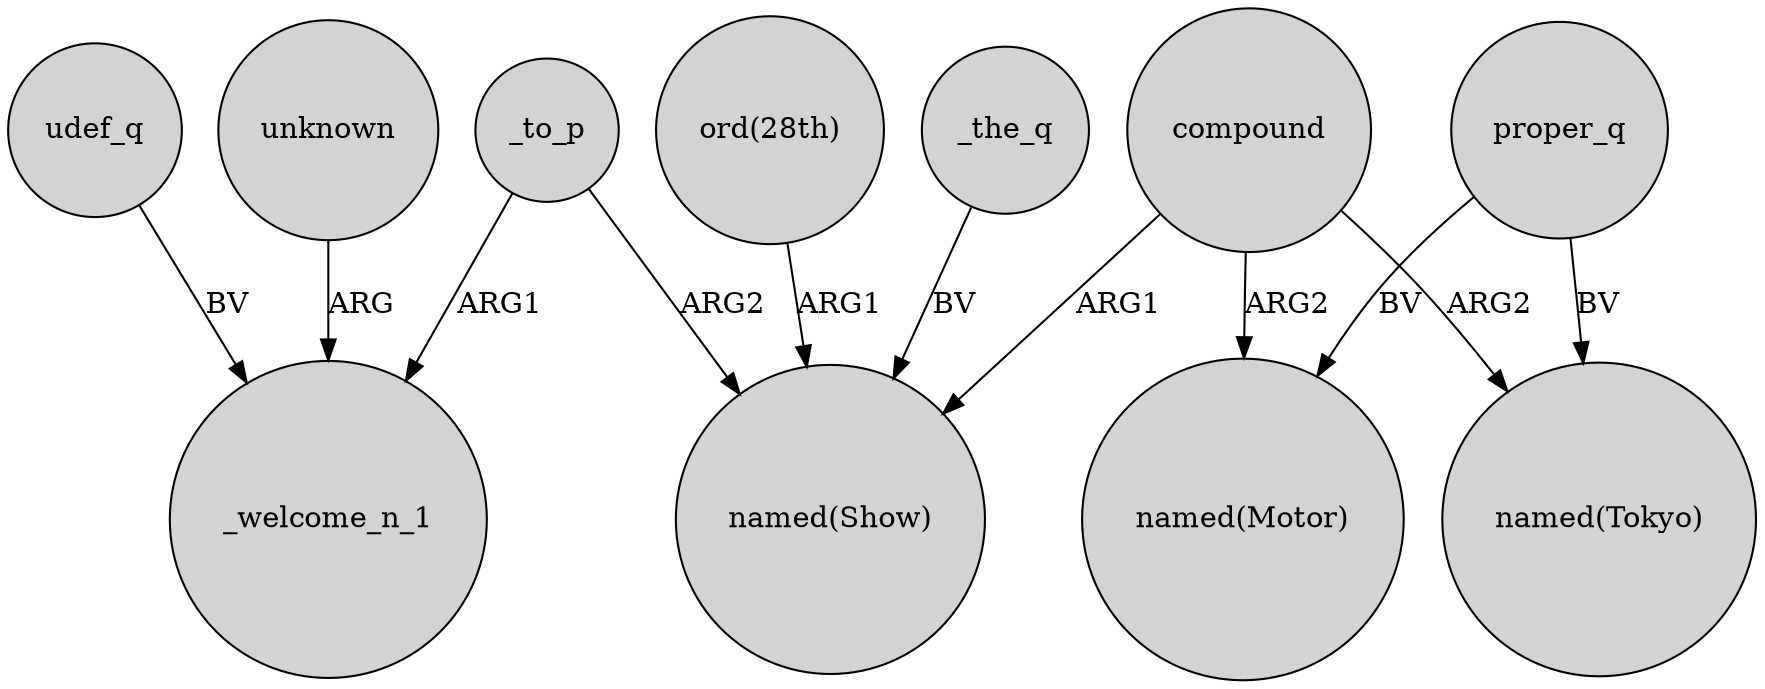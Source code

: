 digraph {
	node [shape=circle style=filled]
	udef_q -> _welcome_n_1 [label=BV]
	compound -> "named(Tokyo)" [label=ARG2]
	"ord(28th)" -> "named(Show)" [label=ARG1]
	proper_q -> "named(Motor)" [label=BV]
	unknown -> _welcome_n_1 [label=ARG]
	_the_q -> "named(Show)" [label=BV]
	proper_q -> "named(Tokyo)" [label=BV]
	_to_p -> "named(Show)" [label=ARG2]
	compound -> "named(Show)" [label=ARG1]
	compound -> "named(Motor)" [label=ARG2]
	_to_p -> _welcome_n_1 [label=ARG1]
}
